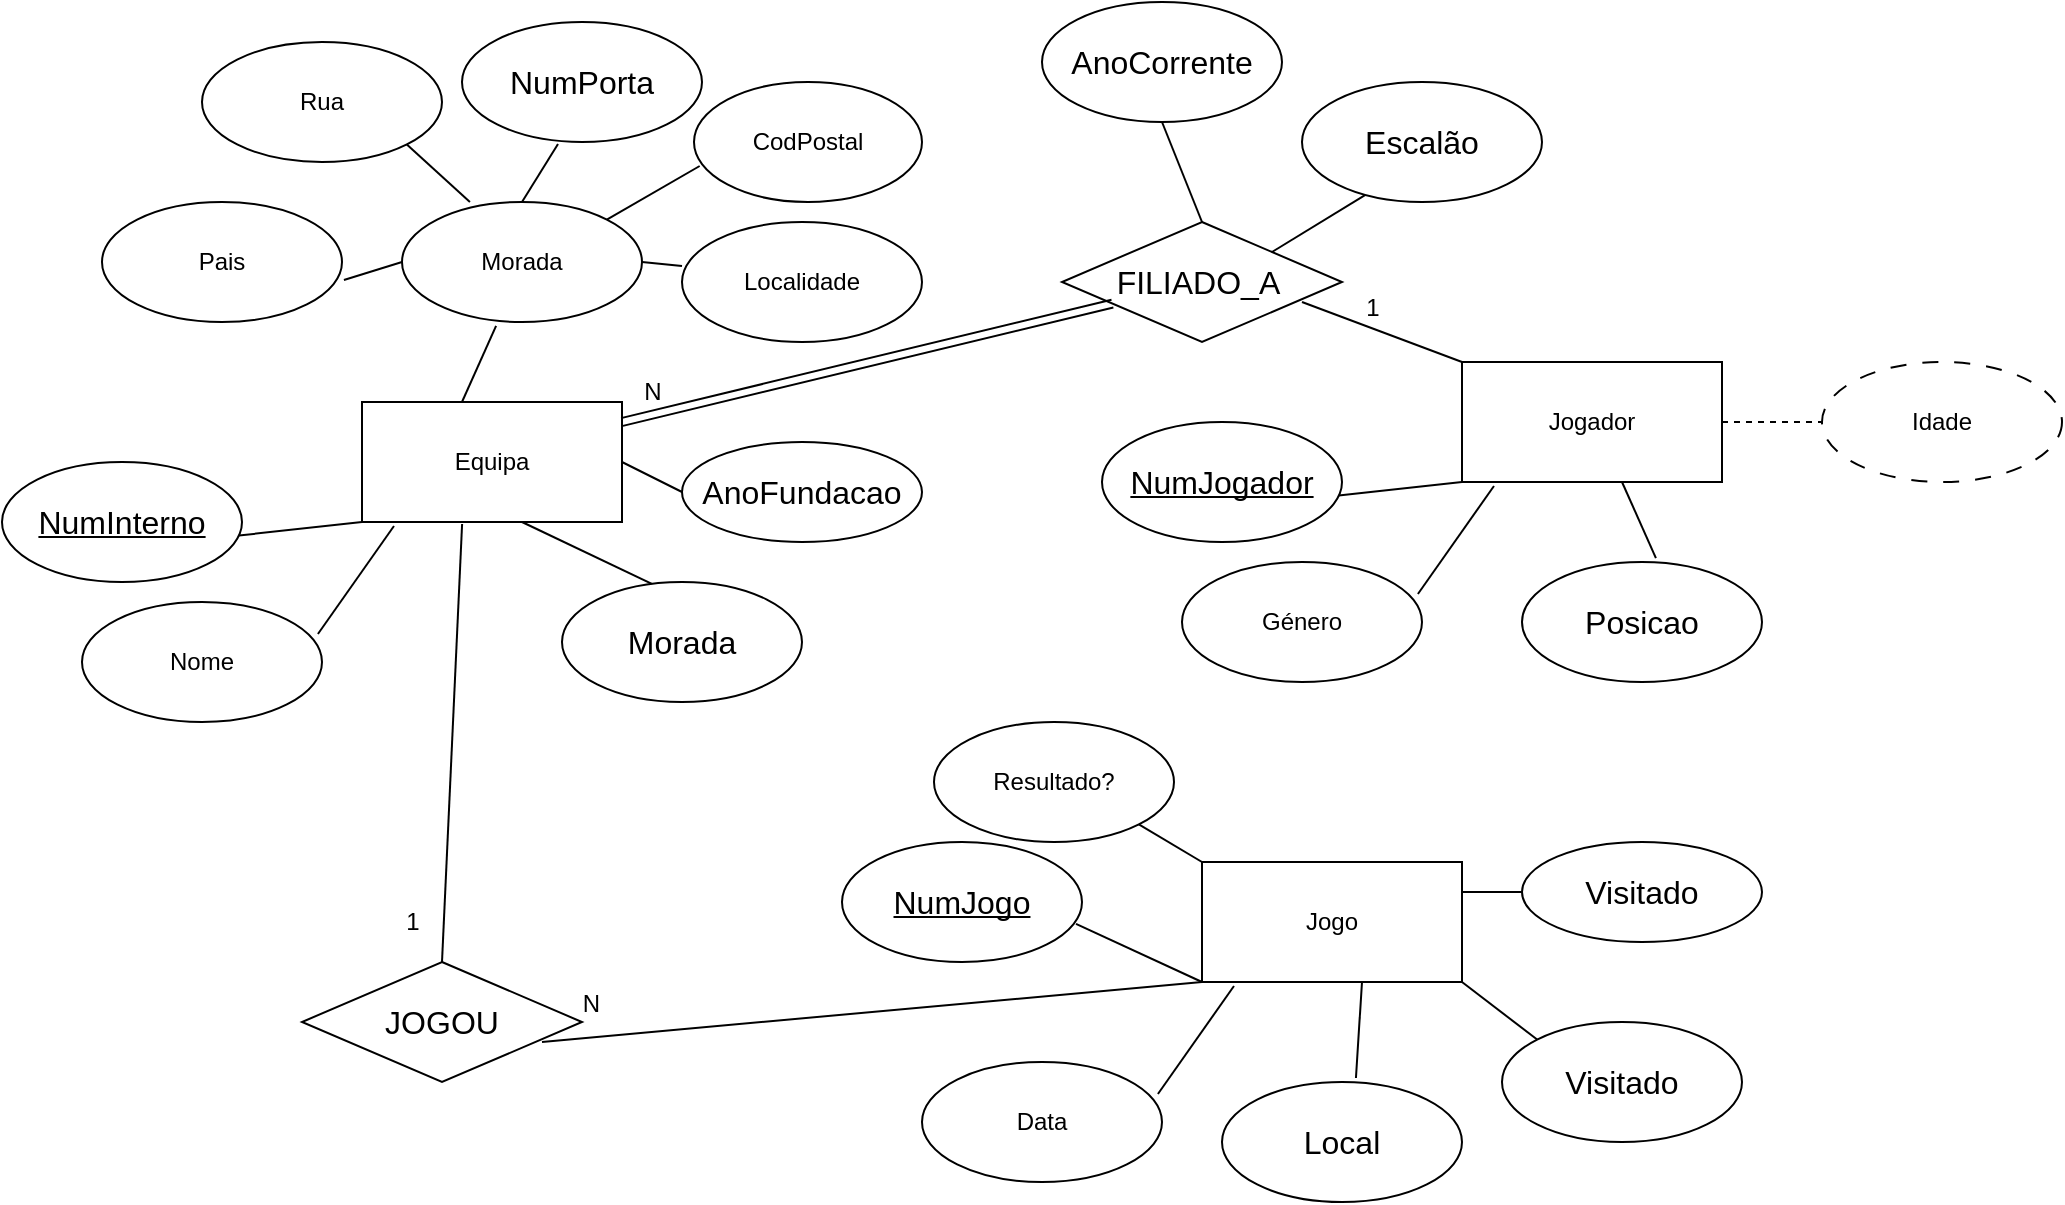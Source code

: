 <mxfile version="28.2.4">
  <diagram name="Página-1" id="1Cxu800fvTq1gt4TGOpW">
    <mxGraphModel dx="1678" dy="924" grid="1" gridSize="10" guides="1" tooltips="1" connect="1" arrows="1" fold="1" page="1" pageScale="1" pageWidth="1654" pageHeight="2336" math="0" shadow="0">
      <root>
        <mxCell id="0" />
        <mxCell id="1" parent="0" />
        <mxCell id="Vv9LEQBYmcNoHFTwAlhK-2" value="Equipa" style="rounded=0;whiteSpace=wrap;html=1;" vertex="1" parent="1">
          <mxGeometry x="440" y="280" width="130" height="60" as="geometry" />
        </mxCell>
        <mxCell id="Vv9LEQBYmcNoHFTwAlhK-3" value="" style="endArrow=none;html=1;rounded=0;exitX=0.967;exitY=0.617;exitDx=0;exitDy=0;exitPerimeter=0;" edge="1" parent="1" source="Vv9LEQBYmcNoHFTwAlhK-4">
          <mxGeometry width="50" height="50" relative="1" as="geometry">
            <mxPoint x="370" y="320" as="sourcePoint" />
            <mxPoint x="440" y="340" as="targetPoint" />
          </mxGeometry>
        </mxCell>
        <mxCell id="Vv9LEQBYmcNoHFTwAlhK-4" value="&lt;span id=&quot;docs-internal-guid-fb074735-7fff-1467-12a6-5c1d7fd0b527&quot;&gt;&lt;span style=&quot;font-size: 12pt; font-family: Calibri, sans-serif; background-color: transparent; font-variant-numeric: normal; font-variant-east-asian: normal; font-variant-alternates: normal; font-variant-position: normal; font-variant-emoji: normal; text-decoration-line: underline; text-decoration-skip-ink: none; vertical-align: baseline; white-space-collapse: preserve;&quot;&gt;NumInterno&lt;/span&gt;&lt;/span&gt;" style="ellipse;whiteSpace=wrap;html=1;" vertex="1" parent="1">
          <mxGeometry x="260" y="310" width="120" height="60" as="geometry" />
        </mxCell>
        <mxCell id="Vv9LEQBYmcNoHFTwAlhK-5" value="" style="endArrow=none;html=1;rounded=0;entryX=0.123;entryY=1.033;entryDx=0;entryDy=0;exitX=0.983;exitY=0.267;exitDx=0;exitDy=0;entryPerimeter=0;exitPerimeter=0;" edge="1" parent="1" source="Vv9LEQBYmcNoHFTwAlhK-8" target="Vv9LEQBYmcNoHFTwAlhK-2">
          <mxGeometry width="50" height="50" relative="1" as="geometry">
            <mxPoint x="380" y="410" as="sourcePoint" />
            <mxPoint x="440" y="390" as="targetPoint" />
          </mxGeometry>
        </mxCell>
        <mxCell id="Vv9LEQBYmcNoHFTwAlhK-8" value="Nome" style="ellipse;whiteSpace=wrap;html=1;" vertex="1" parent="1">
          <mxGeometry x="300" y="380" width="120" height="60" as="geometry" />
        </mxCell>
        <mxCell id="Vv9LEQBYmcNoHFTwAlhK-9" value="" style="endArrow=none;html=1;rounded=0;entryX=0;entryY=1;entryDx=0;entryDy=0;exitX=0.392;exitY=0.033;exitDx=0;exitDy=0;exitPerimeter=0;" edge="1" parent="1" source="Vv9LEQBYmcNoHFTwAlhK-10">
          <mxGeometry width="50" height="50" relative="1" as="geometry">
            <mxPoint x="460" y="360" as="sourcePoint" />
            <mxPoint x="520" y="340" as="targetPoint" />
          </mxGeometry>
        </mxCell>
        <mxCell id="Vv9LEQBYmcNoHFTwAlhK-10" value="&lt;span id=&quot;docs-internal-guid-864a7e43-7fff-2307-8ba5-d3fcd2a51fee&quot;&gt;&lt;span style=&quot;font-size: 12pt; font-family: Calibri, sans-serif; background-color: transparent; font-variant-numeric: normal; font-variant-east-asian: normal; font-variant-alternates: normal; font-variant-position: normal; font-variant-emoji: normal; vertical-align: baseline; white-space-collapse: preserve;&quot;&gt;Morada&lt;/span&gt;&lt;/span&gt;" style="ellipse;whiteSpace=wrap;html=1;" vertex="1" parent="1">
          <mxGeometry x="540" y="370" width="120" height="60" as="geometry" />
        </mxCell>
        <mxCell id="Vv9LEQBYmcNoHFTwAlhK-12" value="" style="endArrow=none;html=1;rounded=0;entryX=0.392;entryY=1.033;entryDx=0;entryDy=0;entryPerimeter=0;" edge="1" parent="1" target="Vv9LEQBYmcNoHFTwAlhK-13">
          <mxGeometry width="50" height="50" relative="1" as="geometry">
            <mxPoint x="490" y="280" as="sourcePoint" />
            <mxPoint x="510" y="230" as="targetPoint" />
          </mxGeometry>
        </mxCell>
        <mxCell id="Vv9LEQBYmcNoHFTwAlhK-13" value="Morada" style="ellipse;whiteSpace=wrap;html=1;" vertex="1" parent="1">
          <mxGeometry x="460" y="180" width="120" height="60" as="geometry" />
        </mxCell>
        <mxCell id="Vv9LEQBYmcNoHFTwAlhK-14" value="" style="endArrow=none;html=1;rounded=0;exitX=1;exitY=0.5;exitDx=0;exitDy=0;entryX=0;entryY=0.367;entryDx=0;entryDy=0;entryPerimeter=0;" edge="1" parent="1" source="Vv9LEQBYmcNoHFTwAlhK-13" target="Vv9LEQBYmcNoHFTwAlhK-20">
          <mxGeometry width="50" height="50" relative="1" as="geometry">
            <mxPoint x="570" y="200" as="sourcePoint" />
            <mxPoint x="620" y="150" as="targetPoint" />
          </mxGeometry>
        </mxCell>
        <mxCell id="Vv9LEQBYmcNoHFTwAlhK-15" value="" style="endArrow=none;html=1;rounded=0;exitX=0.283;exitY=0;exitDx=0;exitDy=0;exitPerimeter=0;entryX=1;entryY=1;entryDx=0;entryDy=0;" edge="1" parent="1" source="Vv9LEQBYmcNoHFTwAlhK-13" target="Vv9LEQBYmcNoHFTwAlhK-17">
          <mxGeometry width="50" height="50" relative="1" as="geometry">
            <mxPoint x="500" y="180" as="sourcePoint" />
            <mxPoint x="470" y="140" as="targetPoint" />
          </mxGeometry>
        </mxCell>
        <mxCell id="Vv9LEQBYmcNoHFTwAlhK-16" value="" style="endArrow=none;html=1;rounded=0;entryX=0.4;entryY=1.017;entryDx=0;entryDy=0;entryPerimeter=0;" edge="1" parent="1" target="Vv9LEQBYmcNoHFTwAlhK-18">
          <mxGeometry width="50" height="50" relative="1" as="geometry">
            <mxPoint x="520" y="180" as="sourcePoint" />
            <mxPoint x="540" y="140" as="targetPoint" />
          </mxGeometry>
        </mxCell>
        <mxCell id="Vv9LEQBYmcNoHFTwAlhK-17" value="Rua" style="ellipse;whiteSpace=wrap;html=1;" vertex="1" parent="1">
          <mxGeometry x="360" y="100" width="120" height="60" as="geometry" />
        </mxCell>
        <mxCell id="Vv9LEQBYmcNoHFTwAlhK-18" value="&lt;span id=&quot;docs-internal-guid-223733fb-7fff-65e1-ff7a-13754291de61&quot;&gt;&lt;span style=&quot;font-size: 12pt; font-family: Calibri, sans-serif; background-color: transparent; font-variant-numeric: normal; font-variant-east-asian: normal; font-variant-alternates: normal; font-variant-position: normal; font-variant-emoji: normal; vertical-align: baseline; white-space-collapse: preserve;&quot;&gt;NumPorta&lt;/span&gt;&lt;/span&gt;" style="ellipse;whiteSpace=wrap;html=1;" vertex="1" parent="1">
          <mxGeometry x="490" y="90" width="120" height="60" as="geometry" />
        </mxCell>
        <mxCell id="Vv9LEQBYmcNoHFTwAlhK-20" value="Localidade" style="ellipse;whiteSpace=wrap;html=1;" vertex="1" parent="1">
          <mxGeometry x="600" y="190" width="120" height="60" as="geometry" />
        </mxCell>
        <mxCell id="Vv9LEQBYmcNoHFTwAlhK-21" value="CodPostal" style="ellipse;whiteSpace=wrap;html=1;" vertex="1" parent="1">
          <mxGeometry x="606" y="120" width="114" height="60" as="geometry" />
        </mxCell>
        <mxCell id="Vv9LEQBYmcNoHFTwAlhK-22" value="" style="endArrow=none;html=1;rounded=0;entryX=0.025;entryY=0.7;entryDx=0;entryDy=0;entryPerimeter=0;exitX=1;exitY=0;exitDx=0;exitDy=0;" edge="1" parent="1" source="Vv9LEQBYmcNoHFTwAlhK-13" target="Vv9LEQBYmcNoHFTwAlhK-21">
          <mxGeometry width="50" height="50" relative="1" as="geometry">
            <mxPoint x="557" y="200.02" as="sourcePoint" />
            <mxPoint x="574" y="180" as="targetPoint" />
          </mxGeometry>
        </mxCell>
        <mxCell id="Vv9LEQBYmcNoHFTwAlhK-23" value="" style="endArrow=none;html=1;rounded=0;exitX=0;exitY=0.5;exitDx=0;exitDy=0;entryX=1.008;entryY=0.65;entryDx=0;entryDy=0;entryPerimeter=0;" edge="1" parent="1" target="Vv9LEQBYmcNoHFTwAlhK-24" source="Vv9LEQBYmcNoHFTwAlhK-13">
          <mxGeometry width="50" height="50" relative="1" as="geometry">
            <mxPoint x="460" y="220" as="sourcePoint" />
            <mxPoint x="436" y="180" as="targetPoint" />
          </mxGeometry>
        </mxCell>
        <mxCell id="Vv9LEQBYmcNoHFTwAlhK-24" value="Pais" style="ellipse;whiteSpace=wrap;html=1;" vertex="1" parent="1">
          <mxGeometry x="310" y="180" width="120" height="60" as="geometry" />
        </mxCell>
        <mxCell id="Vv9LEQBYmcNoHFTwAlhK-25" value="" style="endArrow=none;html=1;rounded=0;exitX=1;exitY=0.5;exitDx=0;exitDy=0;entryX=0;entryY=0.5;entryDx=0;entryDy=0;" edge="1" parent="1" source="Vv9LEQBYmcNoHFTwAlhK-2" target="Vv9LEQBYmcNoHFTwAlhK-27">
          <mxGeometry width="50" height="50" relative="1" as="geometry">
            <mxPoint x="570" y="323.51" as="sourcePoint" />
            <mxPoint x="600" y="310" as="targetPoint" />
          </mxGeometry>
        </mxCell>
        <mxCell id="Vv9LEQBYmcNoHFTwAlhK-27" value="&lt;span id=&quot;docs-internal-guid-02809a7c-7fff-371c-dbe4-12a1901e9a56&quot;&gt;&lt;span style=&quot;font-size: 12pt; font-family: Calibri, sans-serif; background-color: transparent; font-variant-numeric: normal; font-variant-east-asian: normal; font-variant-alternates: normal; font-variant-position: normal; font-variant-emoji: normal; vertical-align: baseline; white-space-collapse: preserve;&quot;&gt;AnoFundacao&lt;/span&gt;&lt;/span&gt;" style="ellipse;whiteSpace=wrap;html=1;" vertex="1" parent="1">
          <mxGeometry x="600" y="300" width="120" height="50" as="geometry" />
        </mxCell>
        <mxCell id="Vv9LEQBYmcNoHFTwAlhK-28" value="Jogador" style="rounded=0;whiteSpace=wrap;html=1;" vertex="1" parent="1">
          <mxGeometry x="990" y="260" width="130" height="60" as="geometry" />
        </mxCell>
        <mxCell id="Vv9LEQBYmcNoHFTwAlhK-29" value="" style="endArrow=none;html=1;rounded=0;exitX=0.967;exitY=0.617;exitDx=0;exitDy=0;exitPerimeter=0;" edge="1" parent="1" source="Vv9LEQBYmcNoHFTwAlhK-30">
          <mxGeometry width="50" height="50" relative="1" as="geometry">
            <mxPoint x="920" y="300" as="sourcePoint" />
            <mxPoint x="990" y="320" as="targetPoint" />
          </mxGeometry>
        </mxCell>
        <mxCell id="Vv9LEQBYmcNoHFTwAlhK-30" value="&lt;span id=&quot;docs-internal-guid-fb074735-7fff-1467-12a6-5c1d7fd0b527&quot;&gt;&lt;span style=&quot;font-size: 12pt; font-family: Calibri, sans-serif; background-color: transparent; font-variant-numeric: normal; font-variant-east-asian: normal; font-variant-alternates: normal; font-variant-position: normal; font-variant-emoji: normal; text-decoration-line: underline; text-decoration-skip-ink: none; vertical-align: baseline; white-space-collapse: preserve;&quot;&gt;NumJogador&lt;/span&gt;&lt;/span&gt;" style="ellipse;whiteSpace=wrap;html=1;" vertex="1" parent="1">
          <mxGeometry x="810" y="290" width="120" height="60" as="geometry" />
        </mxCell>
        <mxCell id="Vv9LEQBYmcNoHFTwAlhK-31" value="" style="endArrow=none;html=1;rounded=0;entryX=0.123;entryY=1.033;entryDx=0;entryDy=0;exitX=0.983;exitY=0.267;exitDx=0;exitDy=0;entryPerimeter=0;exitPerimeter=0;" edge="1" parent="1" source="Vv9LEQBYmcNoHFTwAlhK-32" target="Vv9LEQBYmcNoHFTwAlhK-28">
          <mxGeometry width="50" height="50" relative="1" as="geometry">
            <mxPoint x="930" y="390" as="sourcePoint" />
            <mxPoint x="990" y="370" as="targetPoint" />
          </mxGeometry>
        </mxCell>
        <mxCell id="Vv9LEQBYmcNoHFTwAlhK-32" value="Género" style="ellipse;whiteSpace=wrap;html=1;" vertex="1" parent="1">
          <mxGeometry x="850" y="360" width="120" height="60" as="geometry" />
        </mxCell>
        <mxCell id="Vv9LEQBYmcNoHFTwAlhK-33" value="" style="endArrow=none;html=1;rounded=0;entryX=0;entryY=1;entryDx=0;entryDy=0;exitX=0.558;exitY=-0.033;exitDx=0;exitDy=0;exitPerimeter=0;" edge="1" parent="1" source="Vv9LEQBYmcNoHFTwAlhK-34">
          <mxGeometry width="50" height="50" relative="1" as="geometry">
            <mxPoint x="1010" y="340" as="sourcePoint" />
            <mxPoint x="1070" y="320" as="targetPoint" />
          </mxGeometry>
        </mxCell>
        <mxCell id="Vv9LEQBYmcNoHFTwAlhK-34" value="&lt;span id=&quot;docs-internal-guid-864a7e43-7fff-2307-8ba5-d3fcd2a51fee&quot;&gt;&lt;span style=&quot;font-size: 12pt; font-family: Calibri, sans-serif; background-color: transparent; font-variant-numeric: normal; font-variant-east-asian: normal; font-variant-alternates: normal; font-variant-position: normal; font-variant-emoji: normal; vertical-align: baseline; white-space-collapse: preserve;&quot;&gt;Posicao&lt;/span&gt;&lt;/span&gt;" style="ellipse;whiteSpace=wrap;html=1;" vertex="1" parent="1">
          <mxGeometry x="1020" y="360" width="120" height="60" as="geometry" />
        </mxCell>
        <mxCell id="Vv9LEQBYmcNoHFTwAlhK-37" value="" style="endArrow=none;dashed=1;html=1;rounded=0;exitX=1;exitY=0.5;exitDx=0;exitDy=0;" edge="1" parent="1" source="Vv9LEQBYmcNoHFTwAlhK-28">
          <mxGeometry width="50" height="50" relative="1" as="geometry">
            <mxPoint x="1120" y="310" as="sourcePoint" />
            <mxPoint x="1170" y="290" as="targetPoint" />
          </mxGeometry>
        </mxCell>
        <mxCell id="Vv9LEQBYmcNoHFTwAlhK-38" value="Idade" style="ellipse;whiteSpace=wrap;html=1;dashed=1;dashPattern=8 8;" vertex="1" parent="1">
          <mxGeometry x="1170" y="260" width="120" height="60" as="geometry" />
        </mxCell>
        <mxCell id="Vv9LEQBYmcNoHFTwAlhK-39" value="Jogo" style="rounded=0;whiteSpace=wrap;html=1;" vertex="1" parent="1">
          <mxGeometry x="860" y="510" width="130" height="60" as="geometry" />
        </mxCell>
        <mxCell id="Vv9LEQBYmcNoHFTwAlhK-40" value="" style="endArrow=none;html=1;rounded=0;exitX=0.975;exitY=0.683;exitDx=0;exitDy=0;exitPerimeter=0;" edge="1" parent="1" source="Vv9LEQBYmcNoHFTwAlhK-41">
          <mxGeometry width="50" height="50" relative="1" as="geometry">
            <mxPoint x="793.04" y="537.02" as="sourcePoint" />
            <mxPoint x="860" y="570" as="targetPoint" />
          </mxGeometry>
        </mxCell>
        <mxCell id="Vv9LEQBYmcNoHFTwAlhK-41" value="&lt;span id=&quot;docs-internal-guid-fb074735-7fff-1467-12a6-5c1d7fd0b527&quot;&gt;&lt;span style=&quot;font-size: 12pt; font-family: Calibri, sans-serif; background-color: transparent; font-variant-numeric: normal; font-variant-east-asian: normal; font-variant-alternates: normal; font-variant-position: normal; font-variant-emoji: normal; text-decoration-line: underline; text-decoration-skip-ink: none; vertical-align: baseline; white-space-collapse: preserve;&quot;&gt;NumJogo&lt;/span&gt;&lt;/span&gt;" style="ellipse;whiteSpace=wrap;html=1;" vertex="1" parent="1">
          <mxGeometry x="680" y="500" width="120" height="60" as="geometry" />
        </mxCell>
        <mxCell id="Vv9LEQBYmcNoHFTwAlhK-42" value="" style="endArrow=none;html=1;rounded=0;entryX=0.123;entryY=1.033;entryDx=0;entryDy=0;exitX=0.983;exitY=0.267;exitDx=0;exitDy=0;entryPerimeter=0;exitPerimeter=0;" edge="1" parent="1" source="Vv9LEQBYmcNoHFTwAlhK-43" target="Vv9LEQBYmcNoHFTwAlhK-39">
          <mxGeometry width="50" height="50" relative="1" as="geometry">
            <mxPoint x="800" y="640" as="sourcePoint" />
            <mxPoint x="860" y="620" as="targetPoint" />
          </mxGeometry>
        </mxCell>
        <mxCell id="Vv9LEQBYmcNoHFTwAlhK-43" value="Data" style="ellipse;whiteSpace=wrap;html=1;" vertex="1" parent="1">
          <mxGeometry x="720" y="610" width="120" height="60" as="geometry" />
        </mxCell>
        <mxCell id="Vv9LEQBYmcNoHFTwAlhK-44" value="" style="endArrow=none;html=1;rounded=0;entryX=0;entryY=1;entryDx=0;entryDy=0;exitX=0.558;exitY=-0.033;exitDx=0;exitDy=0;exitPerimeter=0;" edge="1" parent="1" source="Vv9LEQBYmcNoHFTwAlhK-45">
          <mxGeometry width="50" height="50" relative="1" as="geometry">
            <mxPoint x="880" y="590" as="sourcePoint" />
            <mxPoint x="940" y="570" as="targetPoint" />
          </mxGeometry>
        </mxCell>
        <mxCell id="Vv9LEQBYmcNoHFTwAlhK-45" value="&lt;span id=&quot;docs-internal-guid-864a7e43-7fff-2307-8ba5-d3fcd2a51fee&quot;&gt;&lt;span style=&quot;font-size: 12pt; font-family: Calibri, sans-serif; background-color: transparent; font-variant-numeric: normal; font-variant-east-asian: normal; font-variant-alternates: normal; font-variant-position: normal; font-variant-emoji: normal; vertical-align: baseline; white-space-collapse: preserve;&quot;&gt;Local&lt;/span&gt;&lt;/span&gt;" style="ellipse;whiteSpace=wrap;html=1;" vertex="1" parent="1">
          <mxGeometry x="870" y="620" width="120" height="60" as="geometry" />
        </mxCell>
        <mxCell id="Vv9LEQBYmcNoHFTwAlhK-48" value="" style="endArrow=none;html=1;rounded=0;entryX=1;entryY=1;entryDx=0;entryDy=0;exitX=0;exitY=0;exitDx=0;exitDy=0;" edge="1" parent="1" source="Vv9LEQBYmcNoHFTwAlhK-49" target="Vv9LEQBYmcNoHFTwAlhK-39">
          <mxGeometry width="50" height="50" relative="1" as="geometry">
            <mxPoint x="1020" y="570" as="sourcePoint" />
            <mxPoint x="1080" y="550" as="targetPoint" />
          </mxGeometry>
        </mxCell>
        <mxCell id="Vv9LEQBYmcNoHFTwAlhK-49" value="&lt;span id=&quot;docs-internal-guid-864a7e43-7fff-2307-8ba5-d3fcd2a51fee&quot;&gt;&lt;span style=&quot;font-size: 12pt; font-family: Calibri, sans-serif; background-color: transparent; font-variant-numeric: normal; font-variant-east-asian: normal; font-variant-alternates: normal; font-variant-position: normal; font-variant-emoji: normal; vertical-align: baseline; white-space-collapse: preserve;&quot;&gt;Visitado&lt;/span&gt;&lt;/span&gt;" style="ellipse;whiteSpace=wrap;html=1;" vertex="1" parent="1">
          <mxGeometry x="1010" y="590" width="120" height="60" as="geometry" />
        </mxCell>
        <mxCell id="Vv9LEQBYmcNoHFTwAlhK-50" value="" style="endArrow=none;html=1;rounded=0;exitX=1;exitY=0.5;exitDx=0;exitDy=0;entryX=0;entryY=0.5;entryDx=0;entryDy=0;" edge="1" parent="1" target="Vv9LEQBYmcNoHFTwAlhK-51">
          <mxGeometry width="50" height="50" relative="1" as="geometry">
            <mxPoint x="990" y="525" as="sourcePoint" />
            <mxPoint x="1020" y="525" as="targetPoint" />
          </mxGeometry>
        </mxCell>
        <mxCell id="Vv9LEQBYmcNoHFTwAlhK-51" value="&lt;span id=&quot;docs-internal-guid-02809a7c-7fff-371c-dbe4-12a1901e9a56&quot;&gt;&lt;span style=&quot;font-size: 12pt; font-family: Calibri, sans-serif; background-color: transparent; font-variant-numeric: normal; font-variant-east-asian: normal; font-variant-alternates: normal; font-variant-position: normal; font-variant-emoji: normal; vertical-align: baseline; white-space-collapse: preserve;&quot;&gt;Visitado&lt;/span&gt;&lt;/span&gt;" style="ellipse;whiteSpace=wrap;html=1;" vertex="1" parent="1">
          <mxGeometry x="1020" y="500" width="120" height="50" as="geometry" />
        </mxCell>
        <mxCell id="Vv9LEQBYmcNoHFTwAlhK-52" value="" style="endArrow=none;html=1;rounded=0;exitX=0;exitY=0;exitDx=0;exitDy=0;entryX=1;entryY=1;entryDx=0;entryDy=0;" edge="1" parent="1" target="Vv9LEQBYmcNoHFTwAlhK-53" source="Vv9LEQBYmcNoHFTwAlhK-39">
          <mxGeometry width="50" height="50" relative="1" as="geometry">
            <mxPoint x="860" y="520" as="sourcePoint" />
            <mxPoint x="836" y="480" as="targetPoint" />
          </mxGeometry>
        </mxCell>
        <mxCell id="Vv9LEQBYmcNoHFTwAlhK-53" value="Resultado?" style="ellipse;whiteSpace=wrap;html=1;" vertex="1" parent="1">
          <mxGeometry x="726" y="440" width="120" height="60" as="geometry" />
        </mxCell>
        <mxCell id="Vv9LEQBYmcNoHFTwAlhK-54" value="&lt;span id=&quot;docs-internal-guid-3bac1d76-7fff-3e42-20b9-e0b5040da520&quot;&gt;&lt;span style=&quot;font-size: 12pt; font-family: Calibri, sans-serif; background-color: transparent; font-variant-numeric: normal; font-variant-east-asian: normal; font-variant-alternates: normal; font-variant-position: normal; font-variant-emoji: normal; vertical-align: baseline; white-space-collapse: preserve;&quot;&gt;JOGOU&lt;/span&gt;&lt;/span&gt;" style="shape=rhombus;perimeter=rhombusPerimeter;whiteSpace=wrap;html=1;align=center;" vertex="1" parent="1">
          <mxGeometry x="410" y="560" width="140" height="60" as="geometry" />
        </mxCell>
        <mxCell id="Vv9LEQBYmcNoHFTwAlhK-55" value="" style="endArrow=none;html=1;rounded=0;entryX=0.385;entryY=1.017;entryDx=0;entryDy=0;entryPerimeter=0;exitX=0.5;exitY=0;exitDx=0;exitDy=0;" edge="1" parent="1" source="Vv9LEQBYmcNoHFTwAlhK-54" target="Vv9LEQBYmcNoHFTwAlhK-2">
          <mxGeometry relative="1" as="geometry">
            <mxPoint x="490" y="570" as="sourcePoint" />
            <mxPoint x="650" y="570" as="targetPoint" />
          </mxGeometry>
        </mxCell>
        <mxCell id="Vv9LEQBYmcNoHFTwAlhK-57" value="&lt;span id=&quot;docs-internal-guid-068f5c22-7fff-2dc6-6867-d4454d6422a6&quot;&gt;&lt;span style=&quot;font-size: 12pt; font-family: Calibri, sans-serif; background-color: transparent; font-variant-numeric: normal; font-variant-east-asian: normal; font-variant-alternates: normal; font-variant-position: normal; font-variant-emoji: normal; vertical-align: baseline; white-space-collapse: preserve;&quot;&gt;FILIADO_A &lt;/span&gt;&lt;/span&gt;" style="shape=rhombus;perimeter=rhombusPerimeter;whiteSpace=wrap;html=1;align=center;" vertex="1" parent="1">
          <mxGeometry x="790" y="190" width="140" height="60" as="geometry" />
        </mxCell>
        <mxCell id="Vv9LEQBYmcNoHFTwAlhK-58" value="" style="endArrow=none;html=1;rounded=0;exitX=1;exitY=0;exitDx=0;exitDy=0;entryX=0.283;entryY=0.917;entryDx=0;entryDy=0;entryPerimeter=0;" edge="1" parent="1" source="Vv9LEQBYmcNoHFTwAlhK-57" target="Vv9LEQBYmcNoHFTwAlhK-62">
          <mxGeometry width="50" height="50" relative="1" as="geometry">
            <mxPoint x="890" y="200" as="sourcePoint" />
            <mxPoint x="940" y="150" as="targetPoint" />
          </mxGeometry>
        </mxCell>
        <mxCell id="Vv9LEQBYmcNoHFTwAlhK-59" value="" style="endArrow=none;html=1;rounded=0;entryX=0.5;entryY=1;entryDx=0;entryDy=0;" edge="1" parent="1" target="Vv9LEQBYmcNoHFTwAlhK-60">
          <mxGeometry width="50" height="50" relative="1" as="geometry">
            <mxPoint x="860" y="190" as="sourcePoint" />
            <mxPoint x="880" y="130" as="targetPoint" />
          </mxGeometry>
        </mxCell>
        <mxCell id="Vv9LEQBYmcNoHFTwAlhK-60" value="&lt;span id=&quot;docs-internal-guid-519835f9-7fff-7881-be77-e146aec1e34f&quot;&gt;&lt;span style=&quot;font-size: 12pt; font-family: Calibri, sans-serif; background-color: transparent; font-variant-numeric: normal; font-variant-east-asian: normal; font-variant-alternates: normal; font-variant-position: normal; font-variant-emoji: normal; vertical-align: baseline; white-space-collapse: preserve;&quot;&gt;AnoCorrente&lt;/span&gt;&lt;/span&gt;" style="ellipse;whiteSpace=wrap;html=1;" vertex="1" parent="1">
          <mxGeometry x="780" y="80" width="120" height="60" as="geometry" />
        </mxCell>
        <mxCell id="Vv9LEQBYmcNoHFTwAlhK-62" value="&lt;span id=&quot;docs-internal-guid-5716009d-7fff-8a31-f62c-f3be3be26c6c&quot;&gt;&lt;span style=&quot;font-size: 12pt; font-family: Calibri, sans-serif; background-color: transparent; font-variant-numeric: normal; font-variant-east-asian: normal; font-variant-alternates: normal; font-variant-position: normal; font-variant-emoji: normal; vertical-align: baseline; white-space-collapse: preserve;&quot;&gt;Escalão&lt;/span&gt;&lt;/span&gt;" style="ellipse;whiteSpace=wrap;html=1;" vertex="1" parent="1">
          <mxGeometry x="910" y="120" width="120" height="60" as="geometry" />
        </mxCell>
        <mxCell id="Vv9LEQBYmcNoHFTwAlhK-63" value="" style="endArrow=none;html=1;rounded=0;exitX=0;exitY=0;exitDx=0;exitDy=0;" edge="1" parent="1" source="Vv9LEQBYmcNoHFTwAlhK-28">
          <mxGeometry width="50" height="50" relative="1" as="geometry">
            <mxPoint x="860" y="280" as="sourcePoint" />
            <mxPoint x="910" y="230" as="targetPoint" />
          </mxGeometry>
        </mxCell>
        <mxCell id="Vv9LEQBYmcNoHFTwAlhK-64" value="1" style="text;html=1;align=center;verticalAlign=middle;resizable=0;points=[];autosize=1;strokeColor=none;fillColor=none;" vertex="1" parent="1">
          <mxGeometry x="930" y="218" width="30" height="30" as="geometry" />
        </mxCell>
        <mxCell id="Vv9LEQBYmcNoHFTwAlhK-66" value="1" style="text;html=1;align=center;verticalAlign=middle;resizable=0;points=[];autosize=1;strokeColor=none;fillColor=none;" vertex="1" parent="1">
          <mxGeometry x="450" y="525" width="30" height="30" as="geometry" />
        </mxCell>
        <mxCell id="Vv9LEQBYmcNoHFTwAlhK-68" value="N" style="text;html=1;align=center;verticalAlign=middle;resizable=0;points=[];autosize=1;strokeColor=none;fillColor=none;" vertex="1" parent="1">
          <mxGeometry x="570" y="260" width="30" height="30" as="geometry" />
        </mxCell>
        <mxCell id="Vv9LEQBYmcNoHFTwAlhK-72" value="" style="shape=link;html=1;rounded=0;" edge="1" parent="1" target="Vv9LEQBYmcNoHFTwAlhK-57">
          <mxGeometry relative="1" as="geometry">
            <mxPoint x="570" y="290" as="sourcePoint" />
            <mxPoint x="730" y="290" as="targetPoint" />
          </mxGeometry>
        </mxCell>
        <mxCell id="Vv9LEQBYmcNoHFTwAlhK-74" value="" style="endArrow=none;html=1;rounded=0;entryX=0;entryY=1;entryDx=0;entryDy=0;" edge="1" parent="1" target="Vv9LEQBYmcNoHFTwAlhK-39">
          <mxGeometry relative="1" as="geometry">
            <mxPoint x="530" y="600" as="sourcePoint" />
            <mxPoint x="690" y="600" as="targetPoint" />
          </mxGeometry>
        </mxCell>
        <mxCell id="Vv9LEQBYmcNoHFTwAlhK-75" value="N" style="resizable=0;html=1;whiteSpace=wrap;align=right;verticalAlign=bottom;" connectable="0" vertex="1" parent="Vv9LEQBYmcNoHFTwAlhK-74">
          <mxGeometry x="1" relative="1" as="geometry">
            <mxPoint x="-300" y="20" as="offset" />
          </mxGeometry>
        </mxCell>
      </root>
    </mxGraphModel>
  </diagram>
</mxfile>
